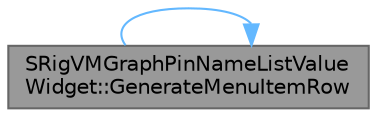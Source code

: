 digraph "SRigVMGraphPinNameListValueWidget::GenerateMenuItemRow"
{
 // INTERACTIVE_SVG=YES
 // LATEX_PDF_SIZE
  bgcolor="transparent";
  edge [fontname=Helvetica,fontsize=10,labelfontname=Helvetica,labelfontsize=10];
  node [fontname=Helvetica,fontsize=10,shape=box,height=0.2,width=0.4];
  rankdir="LR";
  Node1 [id="Node000001",label="SRigVMGraphPinNameListValue\lWidget::GenerateMenuItemRow",height=0.2,width=0.4,color="gray40", fillcolor="grey60", style="filled", fontcolor="black",tooltip="Generate a row for the InItem in the combo box's list (passed in as OwnerTable)."];
  Node1 -> Node1 [id="edge1_Node000001_Node000001",color="steelblue1",style="solid",tooltip=" "];
}
